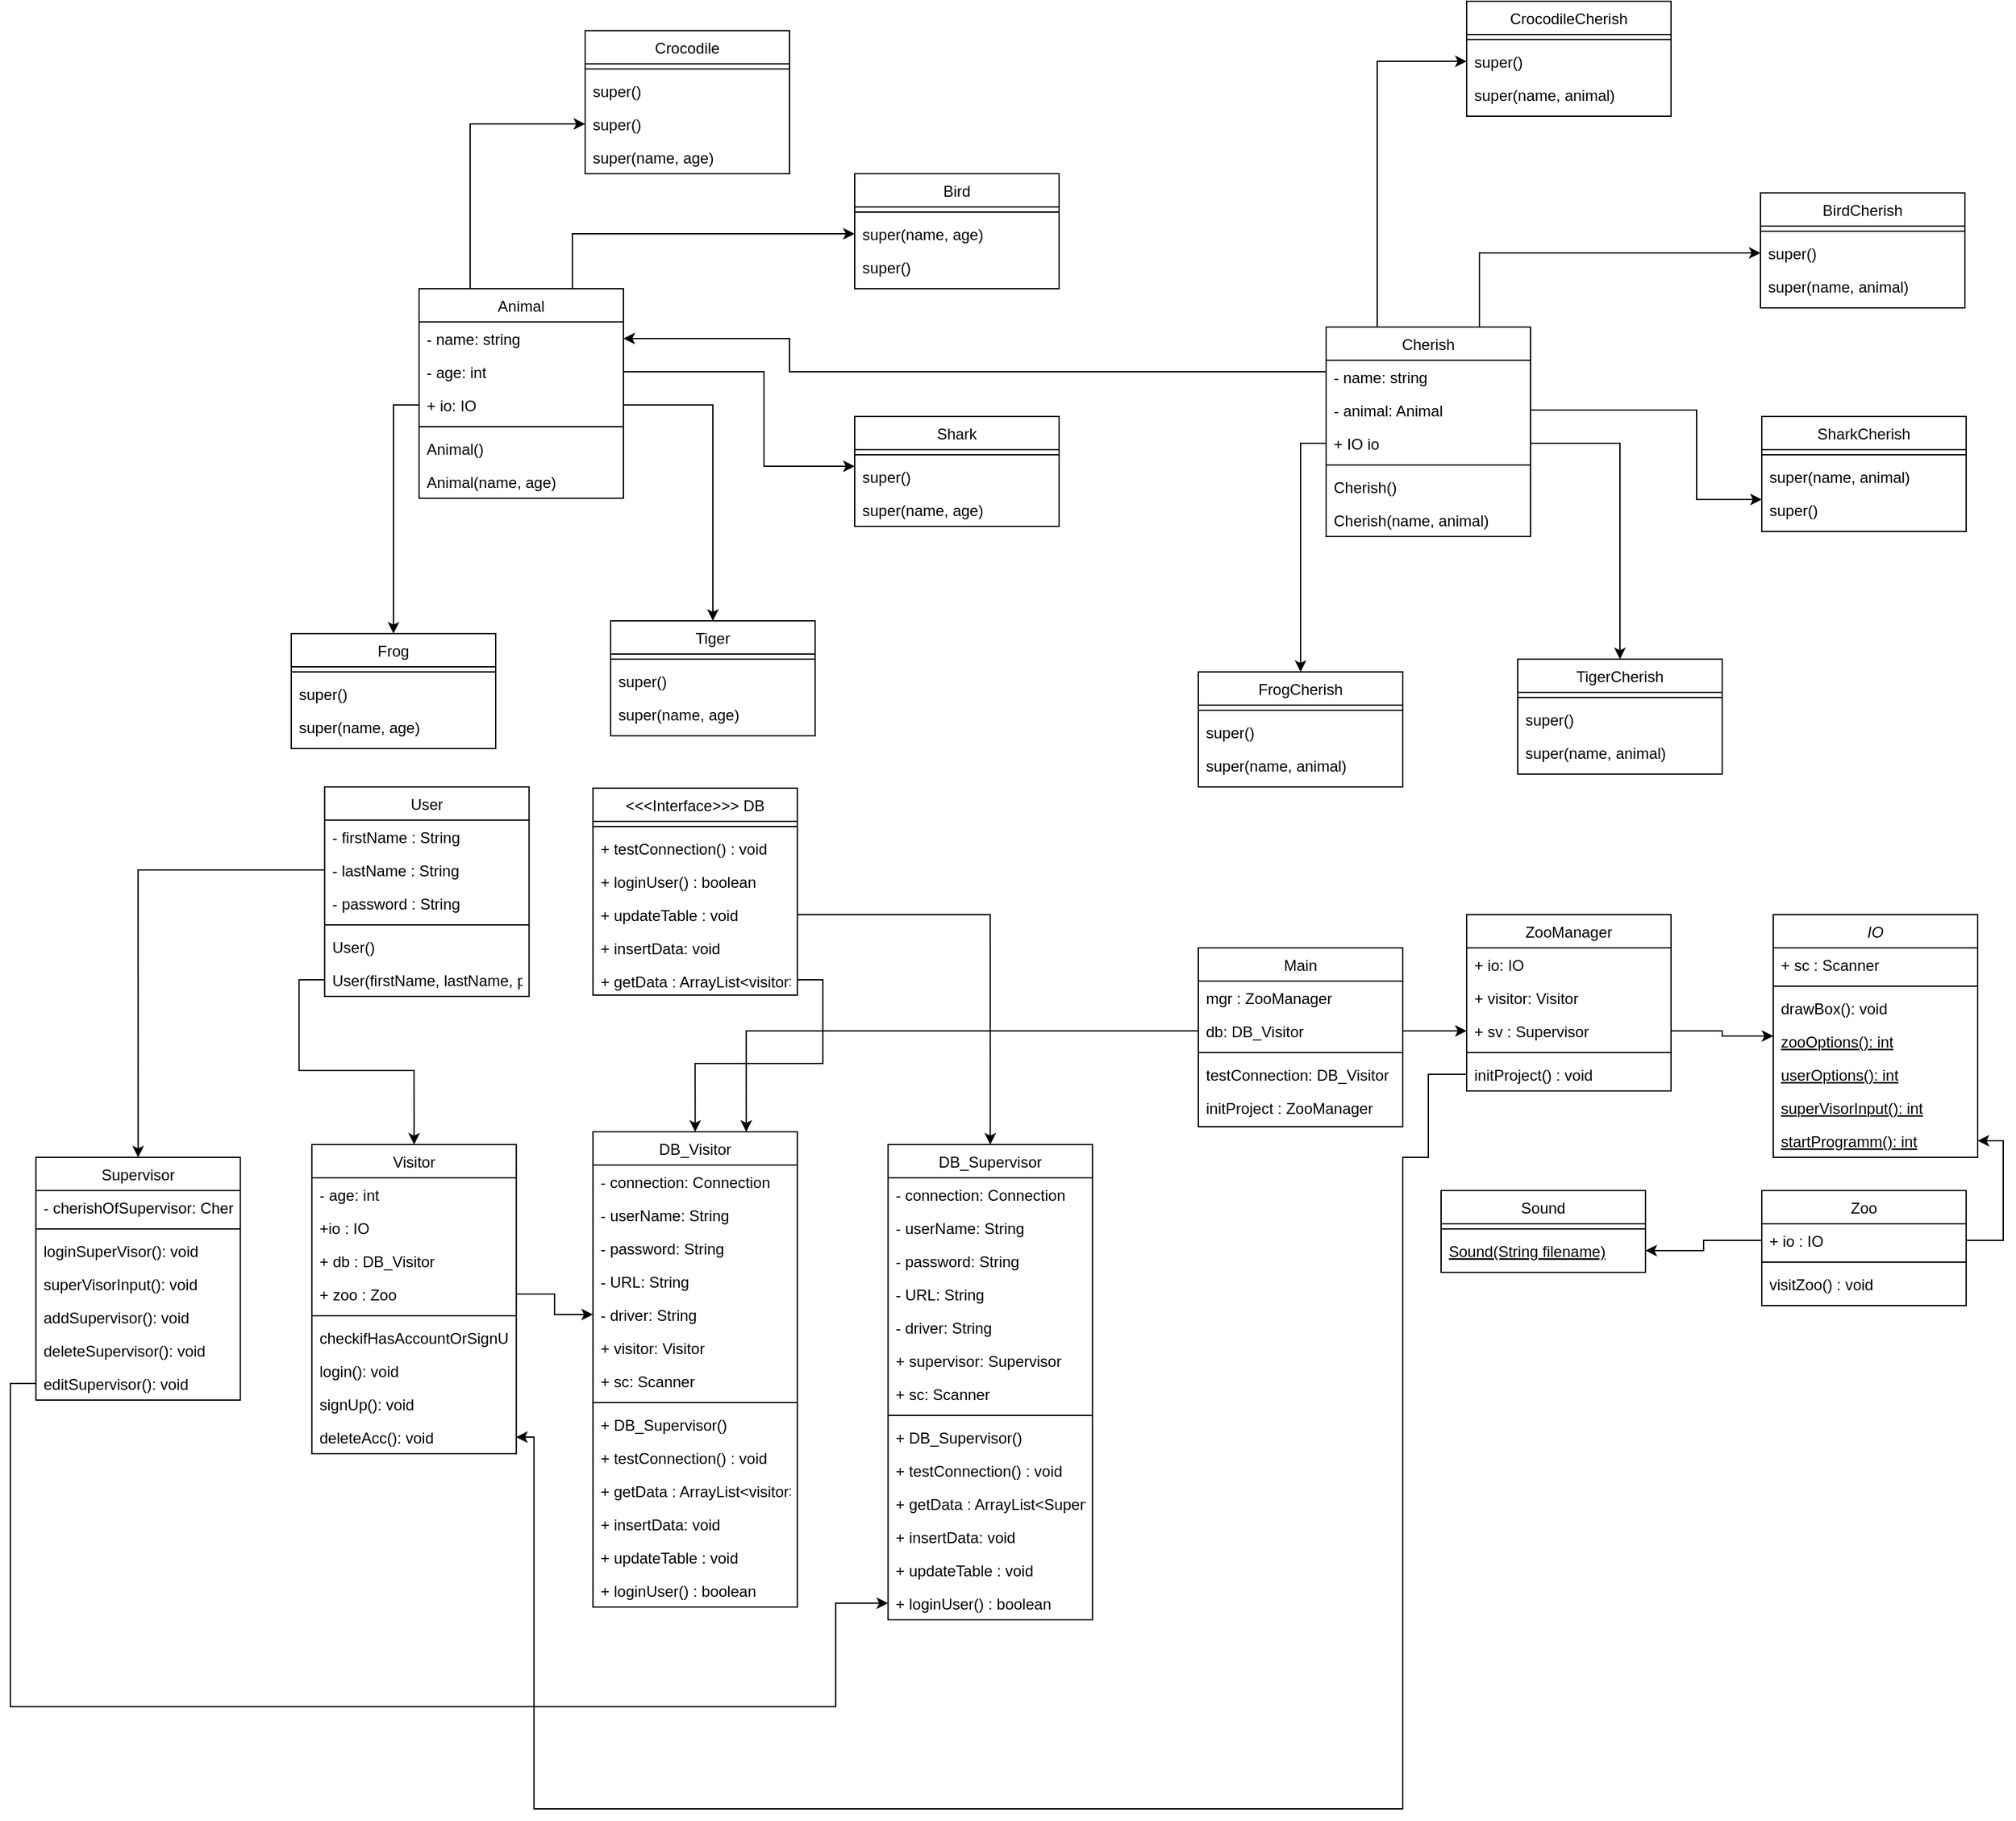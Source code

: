 <mxfile version="15.4.0" type="device"><diagram id="C5RBs43oDa-KdzZeNtuy" name="Page-1"><mxGraphModel dx="1673" dy="967" grid="1" gridSize="10" guides="1" tooltips="1" connect="1" arrows="1" fold="1" page="1" pageScale="1" pageWidth="827" pageHeight="1169" math="0" shadow="0"><root><mxCell id="WIyWlLk6GJQsqaUBKTNV-0"/><mxCell id="WIyWlLk6GJQsqaUBKTNV-1" parent="WIyWlLk6GJQsqaUBKTNV-0"/><mxCell id="zkfFHV4jXpPFQw0GAbJ--0" value="IO" style="swimlane;fontStyle=2;align=center;verticalAlign=top;childLayout=stackLayout;horizontal=1;startSize=26;horizontalStack=0;resizeParent=1;resizeLast=0;collapsible=1;marginBottom=0;rounded=0;shadow=0;strokeWidth=1;" parent="WIyWlLk6GJQsqaUBKTNV-1" vertex="1"><mxGeometry x="1800" y="930" width="160" height="190" as="geometry"><mxRectangle x="230" y="140" width="160" height="26" as="alternateBounds"/></mxGeometry></mxCell><mxCell id="zkfFHV4jXpPFQw0GAbJ--1" value="+ sc : Scanner" style="text;align=left;verticalAlign=top;spacingLeft=4;spacingRight=4;overflow=hidden;rotatable=0;points=[[0,0.5],[1,0.5]];portConstraint=eastwest;" parent="zkfFHV4jXpPFQw0GAbJ--0" vertex="1"><mxGeometry y="26" width="160" height="26" as="geometry"/></mxCell><mxCell id="zkfFHV4jXpPFQw0GAbJ--4" value="" style="line;html=1;strokeWidth=1;align=left;verticalAlign=middle;spacingTop=-1;spacingLeft=3;spacingRight=3;rotatable=0;labelPosition=right;points=[];portConstraint=eastwest;" parent="zkfFHV4jXpPFQw0GAbJ--0" vertex="1"><mxGeometry y="52" width="160" height="8" as="geometry"/></mxCell><mxCell id="zkfFHV4jXpPFQw0GAbJ--5" value="drawBox(): void" style="text;align=left;verticalAlign=top;spacingLeft=4;spacingRight=4;overflow=hidden;rotatable=0;points=[[0,0.5],[1,0.5]];portConstraint=eastwest;" parent="zkfFHV4jXpPFQw0GAbJ--0" vertex="1"><mxGeometry y="60" width="160" height="26" as="geometry"/></mxCell><mxCell id="YVIL_O3XGEkgWWtT6kgc-219" value="zooOptions(): int" style="text;align=left;verticalAlign=top;spacingLeft=4;spacingRight=4;overflow=hidden;rotatable=0;points=[[0,0.5],[1,0.5]];portConstraint=eastwest;fontStyle=4" vertex="1" parent="zkfFHV4jXpPFQw0GAbJ--0"><mxGeometry y="86" width="160" height="26" as="geometry"/></mxCell><mxCell id="YVIL_O3XGEkgWWtT6kgc-220" value="userOptions(): int" style="text;align=left;verticalAlign=top;spacingLeft=4;spacingRight=4;overflow=hidden;rotatable=0;points=[[0,0.5],[1,0.5]];portConstraint=eastwest;fontStyle=4" vertex="1" parent="zkfFHV4jXpPFQw0GAbJ--0"><mxGeometry y="112" width="160" height="26" as="geometry"/></mxCell><mxCell id="YVIL_O3XGEkgWWtT6kgc-221" value="superVisorInput(): int" style="text;align=left;verticalAlign=top;spacingLeft=4;spacingRight=4;overflow=hidden;rotatable=0;points=[[0,0.5],[1,0.5]];portConstraint=eastwest;fontStyle=4" vertex="1" parent="zkfFHV4jXpPFQw0GAbJ--0"><mxGeometry y="138" width="160" height="26" as="geometry"/></mxCell><mxCell id="YVIL_O3XGEkgWWtT6kgc-218" value="startProgramm(): int" style="text;align=left;verticalAlign=top;spacingLeft=4;spacingRight=4;overflow=hidden;rotatable=0;points=[[0,0.5],[1,0.5]];portConstraint=eastwest;fontStyle=4" vertex="1" parent="zkfFHV4jXpPFQw0GAbJ--0"><mxGeometry y="164" width="160" height="26" as="geometry"/></mxCell><mxCell id="zkfFHV4jXpPFQw0GAbJ--6" value="Sound" style="swimlane;fontStyle=0;align=center;verticalAlign=top;childLayout=stackLayout;horizontal=1;startSize=26;horizontalStack=0;resizeParent=1;resizeLast=0;collapsible=1;marginBottom=0;rounded=0;shadow=0;strokeWidth=1;" parent="WIyWlLk6GJQsqaUBKTNV-1" vertex="1"><mxGeometry x="1540" y="1146" width="160" height="64" as="geometry"><mxRectangle x="130" y="380" width="160" height="26" as="alternateBounds"/></mxGeometry></mxCell><mxCell id="zkfFHV4jXpPFQw0GAbJ--9" value="" style="line;html=1;strokeWidth=1;align=left;verticalAlign=middle;spacingTop=-1;spacingLeft=3;spacingRight=3;rotatable=0;labelPosition=right;points=[];portConstraint=eastwest;" parent="zkfFHV4jXpPFQw0GAbJ--6" vertex="1"><mxGeometry y="26" width="160" height="8" as="geometry"/></mxCell><mxCell id="zkfFHV4jXpPFQw0GAbJ--10" value="Sound(String filename)" style="text;align=left;verticalAlign=top;spacingLeft=4;spacingRight=4;overflow=hidden;rotatable=0;points=[[0,0.5],[1,0.5]];portConstraint=eastwest;fontStyle=4" parent="zkfFHV4jXpPFQw0GAbJ--6" vertex="1"><mxGeometry y="34" width="160" height="26" as="geometry"/></mxCell><mxCell id="zkfFHV4jXpPFQw0GAbJ--17" value="Zoo" style="swimlane;fontStyle=0;align=center;verticalAlign=top;childLayout=stackLayout;horizontal=1;startSize=26;horizontalStack=0;resizeParent=1;resizeLast=0;collapsible=1;marginBottom=0;rounded=0;shadow=0;strokeWidth=1;" parent="WIyWlLk6GJQsqaUBKTNV-1" vertex="1"><mxGeometry x="1791" y="1146" width="160" height="90" as="geometry"><mxRectangle x="550" y="140" width="160" height="26" as="alternateBounds"/></mxGeometry></mxCell><mxCell id="zkfFHV4jXpPFQw0GAbJ--18" value="+ io : IO" style="text;align=left;verticalAlign=top;spacingLeft=4;spacingRight=4;overflow=hidden;rotatable=0;points=[[0,0.5],[1,0.5]];portConstraint=eastwest;" parent="zkfFHV4jXpPFQw0GAbJ--17" vertex="1"><mxGeometry y="26" width="160" height="26" as="geometry"/></mxCell><mxCell id="zkfFHV4jXpPFQw0GAbJ--23" value="" style="line;html=1;strokeWidth=1;align=left;verticalAlign=middle;spacingTop=-1;spacingLeft=3;spacingRight=3;rotatable=0;labelPosition=right;points=[];portConstraint=eastwest;" parent="zkfFHV4jXpPFQw0GAbJ--17" vertex="1"><mxGeometry y="52" width="160" height="8" as="geometry"/></mxCell><mxCell id="zkfFHV4jXpPFQw0GAbJ--24" value="visitZoo() : void" style="text;align=left;verticalAlign=top;spacingLeft=4;spacingRight=4;overflow=hidden;rotatable=0;points=[[0,0.5],[1,0.5]];portConstraint=eastwest;" parent="zkfFHV4jXpPFQw0GAbJ--17" vertex="1"><mxGeometry y="60" width="160" height="26" as="geometry"/></mxCell><mxCell id="YVIL_O3XGEkgWWtT6kgc-57" style="edgeStyle=orthogonalEdgeStyle;rounded=0;orthogonalLoop=1;jettySize=auto;html=1;exitX=0.75;exitY=0;exitDx=0;exitDy=0;entryX=0;entryY=0.5;entryDx=0;entryDy=0;" edge="1" parent="WIyWlLk6GJQsqaUBKTNV-1" source="YVIL_O3XGEkgWWtT6kgc-0" target="YVIL_O3XGEkgWWtT6kgc-132"><mxGeometry relative="1" as="geometry"><mxPoint x="1060.0" y="397.0" as="targetPoint"/><Array as="points"><mxPoint x="860" y="397"/></Array></mxGeometry></mxCell><mxCell id="YVIL_O3XGEkgWWtT6kgc-58" style="edgeStyle=orthogonalEdgeStyle;rounded=0;orthogonalLoop=1;jettySize=auto;html=1;exitX=0.25;exitY=0;exitDx=0;exitDy=0;entryX=0;entryY=0.5;entryDx=0;entryDy=0;" edge="1" parent="WIyWlLk6GJQsqaUBKTNV-1" source="YVIL_O3XGEkgWWtT6kgc-0" target="YVIL_O3XGEkgWWtT6kgc-133"><mxGeometry relative="1" as="geometry"><mxPoint x="830.0" y="221" as="targetPoint"/><Array as="points"><mxPoint x="780" y="311"/></Array></mxGeometry></mxCell><mxCell id="YVIL_O3XGEkgWWtT6kgc-0" value="Animal" style="swimlane;fontStyle=0;align=center;verticalAlign=top;childLayout=stackLayout;horizontal=1;startSize=26;horizontalStack=0;resizeParent=1;resizeLast=0;collapsible=1;marginBottom=0;rounded=0;shadow=0;strokeWidth=1;" vertex="1" parent="WIyWlLk6GJQsqaUBKTNV-1"><mxGeometry x="740" y="440" width="160" height="164" as="geometry"><mxRectangle x="550" y="140" width="160" height="26" as="alternateBounds"/></mxGeometry></mxCell><mxCell id="YVIL_O3XGEkgWWtT6kgc-1" value="- name: string" style="text;align=left;verticalAlign=top;spacingLeft=4;spacingRight=4;overflow=hidden;rotatable=0;points=[[0,0.5],[1,0.5]];portConstraint=eastwest;" vertex="1" parent="YVIL_O3XGEkgWWtT6kgc-0"><mxGeometry y="26" width="160" height="26" as="geometry"/></mxCell><mxCell id="YVIL_O3XGEkgWWtT6kgc-2" value="- age: int" style="text;align=left;verticalAlign=top;spacingLeft=4;spacingRight=4;overflow=hidden;rotatable=0;points=[[0,0.5],[1,0.5]];portConstraint=eastwest;rounded=0;shadow=0;html=0;" vertex="1" parent="YVIL_O3XGEkgWWtT6kgc-0"><mxGeometry y="52" width="160" height="26" as="geometry"/></mxCell><mxCell id="YVIL_O3XGEkgWWtT6kgc-68" value="+ io: IO" style="text;align=left;verticalAlign=top;spacingLeft=4;spacingRight=4;overflow=hidden;rotatable=0;points=[[0,0.5],[1,0.5]];portConstraint=eastwest;rounded=0;shadow=0;html=0;" vertex="1" parent="YVIL_O3XGEkgWWtT6kgc-0"><mxGeometry y="78" width="160" height="26" as="geometry"/></mxCell><mxCell id="YVIL_O3XGEkgWWtT6kgc-6" value="" style="line;html=1;strokeWidth=1;align=left;verticalAlign=middle;spacingTop=-1;spacingLeft=3;spacingRight=3;rotatable=0;labelPosition=right;points=[];portConstraint=eastwest;" vertex="1" parent="YVIL_O3XGEkgWWtT6kgc-0"><mxGeometry y="104" width="160" height="8" as="geometry"/></mxCell><mxCell id="YVIL_O3XGEkgWWtT6kgc-7" value="Animal()" style="text;align=left;verticalAlign=top;spacingLeft=4;spacingRight=4;overflow=hidden;rotatable=0;points=[[0,0.5],[1,0.5]];portConstraint=eastwest;" vertex="1" parent="YVIL_O3XGEkgWWtT6kgc-0"><mxGeometry y="112" width="160" height="26" as="geometry"/></mxCell><mxCell id="YVIL_O3XGEkgWWtT6kgc-8" value="Animal(name, age)" style="text;align=left;verticalAlign=top;spacingLeft=4;spacingRight=4;overflow=hidden;rotatable=0;points=[[0,0.5],[1,0.5]];portConstraint=eastwest;" vertex="1" parent="YVIL_O3XGEkgWWtT6kgc-0"><mxGeometry y="138" width="160" height="26" as="geometry"/></mxCell><mxCell id="YVIL_O3XGEkgWWtT6kgc-9" value="Bird" style="swimlane;fontStyle=0;align=center;verticalAlign=top;childLayout=stackLayout;horizontal=1;startSize=26;horizontalStack=0;resizeParent=1;resizeLast=0;collapsible=1;marginBottom=0;rounded=0;shadow=0;strokeWidth=1;" vertex="1" parent="WIyWlLk6GJQsqaUBKTNV-1"><mxGeometry x="1081" y="350" width="160" height="90" as="geometry"><mxRectangle x="550" y="140" width="160" height="26" as="alternateBounds"/></mxGeometry></mxCell><mxCell id="YVIL_O3XGEkgWWtT6kgc-15" value="" style="line;html=1;strokeWidth=1;align=left;verticalAlign=middle;spacingTop=-1;spacingLeft=3;spacingRight=3;rotatable=0;labelPosition=right;points=[];portConstraint=eastwest;" vertex="1" parent="YVIL_O3XGEkgWWtT6kgc-9"><mxGeometry y="26" width="160" height="8" as="geometry"/></mxCell><mxCell id="YVIL_O3XGEkgWWtT6kgc-132" value="super(name, age)" style="text;align=left;verticalAlign=top;spacingLeft=4;spacingRight=4;overflow=hidden;rotatable=0;points=[[0,0.5],[1,0.5]];portConstraint=eastwest;" vertex="1" parent="YVIL_O3XGEkgWWtT6kgc-9"><mxGeometry y="34" width="160" height="26" as="geometry"/></mxCell><mxCell id="YVIL_O3XGEkgWWtT6kgc-131" value="super()" style="text;align=left;verticalAlign=top;spacingLeft=4;spacingRight=4;overflow=hidden;rotatable=0;points=[[0,0.5],[1,0.5]];portConstraint=eastwest;" vertex="1" parent="YVIL_O3XGEkgWWtT6kgc-9"><mxGeometry y="60" width="160" height="26" as="geometry"/></mxCell><mxCell id="YVIL_O3XGEkgWWtT6kgc-18" value="Shark" style="swimlane;fontStyle=0;align=center;verticalAlign=top;childLayout=stackLayout;horizontal=1;startSize=26;horizontalStack=0;resizeParent=1;resizeLast=0;collapsible=1;marginBottom=0;rounded=0;shadow=0;strokeWidth=1;" vertex="1" parent="WIyWlLk6GJQsqaUBKTNV-1"><mxGeometry x="1081" y="540" width="160" height="86" as="geometry"><mxRectangle x="550" y="140" width="160" height="26" as="alternateBounds"/></mxGeometry></mxCell><mxCell id="YVIL_O3XGEkgWWtT6kgc-24" value="" style="line;html=1;strokeWidth=1;align=left;verticalAlign=middle;spacingTop=-1;spacingLeft=3;spacingRight=3;rotatable=0;labelPosition=right;points=[];portConstraint=eastwest;" vertex="1" parent="YVIL_O3XGEkgWWtT6kgc-18"><mxGeometry y="26" width="160" height="8" as="geometry"/></mxCell><mxCell id="YVIL_O3XGEkgWWtT6kgc-129" value="super()" style="text;align=left;verticalAlign=top;spacingLeft=4;spacingRight=4;overflow=hidden;rotatable=0;points=[[0,0.5],[1,0.5]];portConstraint=eastwest;" vertex="1" parent="YVIL_O3XGEkgWWtT6kgc-18"><mxGeometry y="34" width="160" height="26" as="geometry"/></mxCell><mxCell id="YVIL_O3XGEkgWWtT6kgc-130" value="super(name, age)" style="text;align=left;verticalAlign=top;spacingLeft=4;spacingRight=4;overflow=hidden;rotatable=0;points=[[0,0.5],[1,0.5]];portConstraint=eastwest;" vertex="1" parent="YVIL_O3XGEkgWWtT6kgc-18"><mxGeometry y="60" width="160" height="26" as="geometry"/></mxCell><mxCell id="YVIL_O3XGEkgWWtT6kgc-27" value="Frog" style="swimlane;fontStyle=0;align=center;verticalAlign=top;childLayout=stackLayout;horizontal=1;startSize=26;horizontalStack=0;resizeParent=1;resizeLast=0;collapsible=1;marginBottom=0;rounded=0;shadow=0;strokeWidth=1;" vertex="1" parent="WIyWlLk6GJQsqaUBKTNV-1"><mxGeometry x="640" y="710" width="160" height="90" as="geometry"><mxRectangle x="550" y="140" width="160" height="26" as="alternateBounds"/></mxGeometry></mxCell><mxCell id="YVIL_O3XGEkgWWtT6kgc-33" value="" style="line;html=1;strokeWidth=1;align=left;verticalAlign=middle;spacingTop=-1;spacingLeft=3;spacingRight=3;rotatable=0;labelPosition=right;points=[];portConstraint=eastwest;" vertex="1" parent="YVIL_O3XGEkgWWtT6kgc-27"><mxGeometry y="26" width="160" height="8" as="geometry"/></mxCell><mxCell id="YVIL_O3XGEkgWWtT6kgc-34" value="super()" style="text;align=left;verticalAlign=top;spacingLeft=4;spacingRight=4;overflow=hidden;rotatable=0;points=[[0,0.5],[1,0.5]];portConstraint=eastwest;" vertex="1" parent="YVIL_O3XGEkgWWtT6kgc-27"><mxGeometry y="34" width="160" height="26" as="geometry"/></mxCell><mxCell id="YVIL_O3XGEkgWWtT6kgc-35" value="super(name, age)" style="text;align=left;verticalAlign=top;spacingLeft=4;spacingRight=4;overflow=hidden;rotatable=0;points=[[0,0.5],[1,0.5]];portConstraint=eastwest;" vertex="1" parent="YVIL_O3XGEkgWWtT6kgc-27"><mxGeometry y="60" width="160" height="26" as="geometry"/></mxCell><mxCell id="YVIL_O3XGEkgWWtT6kgc-36" value="Tiger" style="swimlane;fontStyle=0;align=center;verticalAlign=top;childLayout=stackLayout;horizontal=1;startSize=26;horizontalStack=0;resizeParent=1;resizeLast=0;collapsible=1;marginBottom=0;rounded=0;shadow=0;strokeWidth=1;" vertex="1" parent="WIyWlLk6GJQsqaUBKTNV-1"><mxGeometry x="890" y="700" width="160" height="90" as="geometry"><mxRectangle x="550" y="140" width="160" height="26" as="alternateBounds"/></mxGeometry></mxCell><mxCell id="YVIL_O3XGEkgWWtT6kgc-42" value="" style="line;html=1;strokeWidth=1;align=left;verticalAlign=middle;spacingTop=-1;spacingLeft=3;spacingRight=3;rotatable=0;labelPosition=right;points=[];portConstraint=eastwest;" vertex="1" parent="YVIL_O3XGEkgWWtT6kgc-36"><mxGeometry y="26" width="160" height="8" as="geometry"/></mxCell><mxCell id="YVIL_O3XGEkgWWtT6kgc-127" value="super()" style="text;align=left;verticalAlign=top;spacingLeft=4;spacingRight=4;overflow=hidden;rotatable=0;points=[[0,0.5],[1,0.5]];portConstraint=eastwest;" vertex="1" parent="YVIL_O3XGEkgWWtT6kgc-36"><mxGeometry y="34" width="160" height="26" as="geometry"/></mxCell><mxCell id="YVIL_O3XGEkgWWtT6kgc-128" value="super(name, age)" style="text;align=left;verticalAlign=top;spacingLeft=4;spacingRight=4;overflow=hidden;rotatable=0;points=[[0,0.5],[1,0.5]];portConstraint=eastwest;" vertex="1" parent="YVIL_O3XGEkgWWtT6kgc-36"><mxGeometry y="60" width="160" height="26" as="geometry"/></mxCell><mxCell id="YVIL_O3XGEkgWWtT6kgc-45" value="Crocodile" style="swimlane;fontStyle=0;align=center;verticalAlign=top;childLayout=stackLayout;horizontal=1;startSize=26;horizontalStack=0;resizeParent=1;resizeLast=0;collapsible=1;marginBottom=0;rounded=0;shadow=0;strokeWidth=1;" vertex="1" parent="WIyWlLk6GJQsqaUBKTNV-1"><mxGeometry x="870" y="238" width="160" height="112" as="geometry"><mxRectangle x="550" y="140" width="160" height="26" as="alternateBounds"/></mxGeometry></mxCell><mxCell id="YVIL_O3XGEkgWWtT6kgc-51" value="" style="line;html=1;strokeWidth=1;align=left;verticalAlign=middle;spacingTop=-1;spacingLeft=3;spacingRight=3;rotatable=0;labelPosition=right;points=[];portConstraint=eastwest;" vertex="1" parent="YVIL_O3XGEkgWWtT6kgc-45"><mxGeometry y="26" width="160" height="8" as="geometry"/></mxCell><mxCell id="YVIL_O3XGEkgWWtT6kgc-135" value="super()" style="text;align=left;verticalAlign=top;spacingLeft=4;spacingRight=4;overflow=hidden;rotatable=0;points=[[0,0.5],[1,0.5]];portConstraint=eastwest;" vertex="1" parent="YVIL_O3XGEkgWWtT6kgc-45"><mxGeometry y="34" width="160" height="26" as="geometry"/></mxCell><mxCell id="YVIL_O3XGEkgWWtT6kgc-133" value="super()" style="text;align=left;verticalAlign=top;spacingLeft=4;spacingRight=4;overflow=hidden;rotatable=0;points=[[0,0.5],[1,0.5]];portConstraint=eastwest;" vertex="1" parent="YVIL_O3XGEkgWWtT6kgc-45"><mxGeometry y="60" width="160" height="26" as="geometry"/></mxCell><mxCell id="YVIL_O3XGEkgWWtT6kgc-134" value="super(name, age)" style="text;align=left;verticalAlign=top;spacingLeft=4;spacingRight=4;overflow=hidden;rotatable=0;points=[[0,0.5],[1,0.5]];portConstraint=eastwest;" vertex="1" parent="YVIL_O3XGEkgWWtT6kgc-45"><mxGeometry y="86" width="160" height="26" as="geometry"/></mxCell><mxCell id="YVIL_O3XGEkgWWtT6kgc-54" style="edgeStyle=orthogonalEdgeStyle;rounded=0;orthogonalLoop=1;jettySize=auto;html=1;exitX=0;exitY=0.5;exitDx=0;exitDy=0;entryX=0.5;entryY=0;entryDx=0;entryDy=0;" edge="1" parent="WIyWlLk6GJQsqaUBKTNV-1" target="YVIL_O3XGEkgWWtT6kgc-27"><mxGeometry relative="1" as="geometry"><mxPoint x="740" y="531" as="sourcePoint"/><Array as="points"><mxPoint x="720" y="531"/></Array></mxGeometry></mxCell><mxCell id="YVIL_O3XGEkgWWtT6kgc-55" style="edgeStyle=orthogonalEdgeStyle;rounded=0;orthogonalLoop=1;jettySize=auto;html=1;exitX=1;exitY=0.5;exitDx=0;exitDy=0;entryX=0.5;entryY=0;entryDx=0;entryDy=0;" edge="1" parent="WIyWlLk6GJQsqaUBKTNV-1" target="YVIL_O3XGEkgWWtT6kgc-36"><mxGeometry relative="1" as="geometry"><mxPoint x="900" y="531" as="sourcePoint"/><Array as="points"><mxPoint x="970" y="531"/></Array></mxGeometry></mxCell><mxCell id="YVIL_O3XGEkgWWtT6kgc-56" style="edgeStyle=orthogonalEdgeStyle;rounded=0;orthogonalLoop=1;jettySize=auto;html=1;exitX=1;exitY=0.5;exitDx=0;exitDy=0;entryX=0;entryY=0.5;entryDx=0;entryDy=0;" edge="1" parent="WIyWlLk6GJQsqaUBKTNV-1" source="YVIL_O3XGEkgWWtT6kgc-2"><mxGeometry relative="1" as="geometry"><mxPoint x="1081" y="579" as="targetPoint"/><Array as="points"><mxPoint x="1010" y="505"/><mxPoint x="1010" y="579"/></Array></mxGeometry></mxCell><mxCell id="YVIL_O3XGEkgWWtT6kgc-69" style="edgeStyle=orthogonalEdgeStyle;rounded=0;orthogonalLoop=1;jettySize=auto;html=1;exitX=0.75;exitY=0;exitDx=0;exitDy=0;entryX=0;entryY=0.5;entryDx=0;entryDy=0;" edge="1" parent="WIyWlLk6GJQsqaUBKTNV-1" source="YVIL_O3XGEkgWWtT6kgc-71" target="YVIL_O3XGEkgWWtT6kgc-142"><mxGeometry relative="1" as="geometry"><mxPoint x="1770.0" y="427.0" as="targetPoint"/><Array as="points"><mxPoint x="1570" y="412"/></Array></mxGeometry></mxCell><mxCell id="YVIL_O3XGEkgWWtT6kgc-70" style="edgeStyle=orthogonalEdgeStyle;rounded=0;orthogonalLoop=1;jettySize=auto;html=1;exitX=0.25;exitY=0;exitDx=0;exitDy=0;entryX=0;entryY=0.5;entryDx=0;entryDy=0;" edge="1" parent="WIyWlLk6GJQsqaUBKTNV-1" source="YVIL_O3XGEkgWWtT6kgc-71" target="YVIL_O3XGEkgWWtT6kgc-144"><mxGeometry relative="1" as="geometry"><mxPoint x="1540.0" y="225" as="targetPoint"/><Array as="points"><mxPoint x="1490" y="262"/></Array></mxGeometry></mxCell><mxCell id="YVIL_O3XGEkgWWtT6kgc-71" value="Cherish" style="swimlane;fontStyle=0;align=center;verticalAlign=top;childLayout=stackLayout;horizontal=1;startSize=26;horizontalStack=0;resizeParent=1;resizeLast=0;collapsible=1;marginBottom=0;rounded=0;shadow=0;strokeWidth=1;" vertex="1" parent="WIyWlLk6GJQsqaUBKTNV-1"><mxGeometry x="1450" y="470" width="160" height="164" as="geometry"><mxRectangle x="550" y="140" width="160" height="26" as="alternateBounds"/></mxGeometry></mxCell><mxCell id="YVIL_O3XGEkgWWtT6kgc-72" value="- name: string" style="text;align=left;verticalAlign=top;spacingLeft=4;spacingRight=4;overflow=hidden;rotatable=0;points=[[0,0.5],[1,0.5]];portConstraint=eastwest;" vertex="1" parent="YVIL_O3XGEkgWWtT6kgc-71"><mxGeometry y="26" width="160" height="26" as="geometry"/></mxCell><mxCell id="YVIL_O3XGEkgWWtT6kgc-73" value="- animal: Animal" style="text;align=left;verticalAlign=top;spacingLeft=4;spacingRight=4;overflow=hidden;rotatable=0;points=[[0,0.5],[1,0.5]];portConstraint=eastwest;rounded=0;shadow=0;html=0;" vertex="1" parent="YVIL_O3XGEkgWWtT6kgc-71"><mxGeometry y="52" width="160" height="26" as="geometry"/></mxCell><mxCell id="YVIL_O3XGEkgWWtT6kgc-74" value="+ IO io" style="text;align=left;verticalAlign=top;spacingLeft=4;spacingRight=4;overflow=hidden;rotatable=0;points=[[0,0.5],[1,0.5]];portConstraint=eastwest;rounded=0;shadow=0;html=0;" vertex="1" parent="YVIL_O3XGEkgWWtT6kgc-71"><mxGeometry y="78" width="160" height="26" as="geometry"/></mxCell><mxCell id="YVIL_O3XGEkgWWtT6kgc-75" value="" style="line;html=1;strokeWidth=1;align=left;verticalAlign=middle;spacingTop=-1;spacingLeft=3;spacingRight=3;rotatable=0;labelPosition=right;points=[];portConstraint=eastwest;" vertex="1" parent="YVIL_O3XGEkgWWtT6kgc-71"><mxGeometry y="104" width="160" height="8" as="geometry"/></mxCell><mxCell id="YVIL_O3XGEkgWWtT6kgc-76" value="Cherish()" style="text;align=left;verticalAlign=top;spacingLeft=4;spacingRight=4;overflow=hidden;rotatable=0;points=[[0,0.5],[1,0.5]];portConstraint=eastwest;" vertex="1" parent="YVIL_O3XGEkgWWtT6kgc-71"><mxGeometry y="112" width="160" height="26" as="geometry"/></mxCell><mxCell id="YVIL_O3XGEkgWWtT6kgc-77" value="Cherish(name, animal)" style="text;align=left;verticalAlign=top;spacingLeft=4;spacingRight=4;overflow=hidden;rotatable=0;points=[[0,0.5],[1,0.5]];portConstraint=eastwest;" vertex="1" parent="YVIL_O3XGEkgWWtT6kgc-71"><mxGeometry y="138" width="160" height="26" as="geometry"/></mxCell><mxCell id="YVIL_O3XGEkgWWtT6kgc-78" value="BirdCherish" style="swimlane;fontStyle=0;align=center;verticalAlign=top;childLayout=stackLayout;horizontal=1;startSize=26;horizontalStack=0;resizeParent=1;resizeLast=0;collapsible=1;marginBottom=0;rounded=0;shadow=0;strokeWidth=1;" vertex="1" parent="WIyWlLk6GJQsqaUBKTNV-1"><mxGeometry x="1790" y="365" width="160" height="90" as="geometry"><mxRectangle x="550" y="140" width="160" height="26" as="alternateBounds"/></mxGeometry></mxCell><mxCell id="YVIL_O3XGEkgWWtT6kgc-84" value="" style="line;html=1;strokeWidth=1;align=left;verticalAlign=middle;spacingTop=-1;spacingLeft=3;spacingRight=3;rotatable=0;labelPosition=right;points=[];portConstraint=eastwest;" vertex="1" parent="YVIL_O3XGEkgWWtT6kgc-78"><mxGeometry y="26" width="160" height="8" as="geometry"/></mxCell><mxCell id="YVIL_O3XGEkgWWtT6kgc-142" value="super()" style="text;align=left;verticalAlign=top;spacingLeft=4;spacingRight=4;overflow=hidden;rotatable=0;points=[[0,0.5],[1,0.5]];portConstraint=eastwest;" vertex="1" parent="YVIL_O3XGEkgWWtT6kgc-78"><mxGeometry y="34" width="160" height="26" as="geometry"/></mxCell><mxCell id="YVIL_O3XGEkgWWtT6kgc-143" value="super(name, animal)" style="text;align=left;verticalAlign=top;spacingLeft=4;spacingRight=4;overflow=hidden;rotatable=0;points=[[0,0.5],[1,0.5]];portConstraint=eastwest;" vertex="1" parent="YVIL_O3XGEkgWWtT6kgc-78"><mxGeometry y="60" width="160" height="26" as="geometry"/></mxCell><mxCell id="YVIL_O3XGEkgWWtT6kgc-87" value="SharkCherish" style="swimlane;fontStyle=0;align=center;verticalAlign=top;childLayout=stackLayout;horizontal=1;startSize=26;horizontalStack=0;resizeParent=1;resizeLast=0;collapsible=1;marginBottom=0;rounded=0;shadow=0;strokeWidth=1;" vertex="1" parent="WIyWlLk6GJQsqaUBKTNV-1"><mxGeometry x="1791" y="540" width="160" height="90" as="geometry"><mxRectangle x="550" y="140" width="160" height="26" as="alternateBounds"/></mxGeometry></mxCell><mxCell id="YVIL_O3XGEkgWWtT6kgc-93" value="" style="line;html=1;strokeWidth=1;align=left;verticalAlign=middle;spacingTop=-1;spacingLeft=3;spacingRight=3;rotatable=0;labelPosition=right;points=[];portConstraint=eastwest;" vertex="1" parent="YVIL_O3XGEkgWWtT6kgc-87"><mxGeometry y="26" width="160" height="8" as="geometry"/></mxCell><mxCell id="YVIL_O3XGEkgWWtT6kgc-141" value="super(name, animal)" style="text;align=left;verticalAlign=top;spacingLeft=4;spacingRight=4;overflow=hidden;rotatable=0;points=[[0,0.5],[1,0.5]];portConstraint=eastwest;" vertex="1" parent="YVIL_O3XGEkgWWtT6kgc-87"><mxGeometry y="34" width="160" height="26" as="geometry"/></mxCell><mxCell id="YVIL_O3XGEkgWWtT6kgc-140" value="super()" style="text;align=left;verticalAlign=top;spacingLeft=4;spacingRight=4;overflow=hidden;rotatable=0;points=[[0,0.5],[1,0.5]];portConstraint=eastwest;" vertex="1" parent="YVIL_O3XGEkgWWtT6kgc-87"><mxGeometry y="60" width="160" height="26" as="geometry"/></mxCell><mxCell id="YVIL_O3XGEkgWWtT6kgc-96" value="FrogCherish" style="swimlane;fontStyle=0;align=center;verticalAlign=top;childLayout=stackLayout;horizontal=1;startSize=26;horizontalStack=0;resizeParent=1;resizeLast=0;collapsible=1;marginBottom=0;rounded=0;shadow=0;strokeWidth=1;" vertex="1" parent="WIyWlLk6GJQsqaUBKTNV-1"><mxGeometry x="1350" y="740" width="160" height="90" as="geometry"><mxRectangle x="550" y="140" width="160" height="26" as="alternateBounds"/></mxGeometry></mxCell><mxCell id="YVIL_O3XGEkgWWtT6kgc-102" value="" style="line;html=1;strokeWidth=1;align=left;verticalAlign=middle;spacingTop=-1;spacingLeft=3;spacingRight=3;rotatable=0;labelPosition=right;points=[];portConstraint=eastwest;" vertex="1" parent="YVIL_O3XGEkgWWtT6kgc-96"><mxGeometry y="26" width="160" height="8" as="geometry"/></mxCell><mxCell id="YVIL_O3XGEkgWWtT6kgc-103" value="super()" style="text;align=left;verticalAlign=top;spacingLeft=4;spacingRight=4;overflow=hidden;rotatable=0;points=[[0,0.5],[1,0.5]];portConstraint=eastwest;" vertex="1" parent="YVIL_O3XGEkgWWtT6kgc-96"><mxGeometry y="34" width="160" height="26" as="geometry"/></mxCell><mxCell id="YVIL_O3XGEkgWWtT6kgc-104" value="super(name, animal)" style="text;align=left;verticalAlign=top;spacingLeft=4;spacingRight=4;overflow=hidden;rotatable=0;points=[[0,0.5],[1,0.5]];portConstraint=eastwest;" vertex="1" parent="YVIL_O3XGEkgWWtT6kgc-96"><mxGeometry y="60" width="160" height="26" as="geometry"/></mxCell><mxCell id="YVIL_O3XGEkgWWtT6kgc-105" value="TigerCherish" style="swimlane;fontStyle=0;align=center;verticalAlign=top;childLayout=stackLayout;horizontal=1;startSize=26;horizontalStack=0;resizeParent=1;resizeLast=0;collapsible=1;marginBottom=0;rounded=0;shadow=0;strokeWidth=1;" vertex="1" parent="WIyWlLk6GJQsqaUBKTNV-1"><mxGeometry x="1600" y="730" width="160" height="90" as="geometry"><mxRectangle x="550" y="140" width="160" height="26" as="alternateBounds"/></mxGeometry></mxCell><mxCell id="YVIL_O3XGEkgWWtT6kgc-111" value="" style="line;html=1;strokeWidth=1;align=left;verticalAlign=middle;spacingTop=-1;spacingLeft=3;spacingRight=3;rotatable=0;labelPosition=right;points=[];portConstraint=eastwest;" vertex="1" parent="YVIL_O3XGEkgWWtT6kgc-105"><mxGeometry y="26" width="160" height="8" as="geometry"/></mxCell><mxCell id="YVIL_O3XGEkgWWtT6kgc-138" value="super()" style="text;align=left;verticalAlign=top;spacingLeft=4;spacingRight=4;overflow=hidden;rotatable=0;points=[[0,0.5],[1,0.5]];portConstraint=eastwest;" vertex="1" parent="YVIL_O3XGEkgWWtT6kgc-105"><mxGeometry y="34" width="160" height="26" as="geometry"/></mxCell><mxCell id="YVIL_O3XGEkgWWtT6kgc-139" value="super(name, animal)" style="text;align=left;verticalAlign=top;spacingLeft=4;spacingRight=4;overflow=hidden;rotatable=0;points=[[0,0.5],[1,0.5]];portConstraint=eastwest;" vertex="1" parent="YVIL_O3XGEkgWWtT6kgc-105"><mxGeometry y="60" width="160" height="26" as="geometry"/></mxCell><mxCell id="YVIL_O3XGEkgWWtT6kgc-114" value="CrocodileCherish" style="swimlane;fontStyle=0;align=center;verticalAlign=top;childLayout=stackLayout;horizontal=1;startSize=26;horizontalStack=0;resizeParent=1;resizeLast=0;collapsible=1;marginBottom=0;rounded=0;shadow=0;strokeWidth=1;" vertex="1" parent="WIyWlLk6GJQsqaUBKTNV-1"><mxGeometry x="1560" y="215" width="160" height="90" as="geometry"><mxRectangle x="550" y="140" width="160" height="26" as="alternateBounds"/></mxGeometry></mxCell><mxCell id="YVIL_O3XGEkgWWtT6kgc-120" value="" style="line;html=1;strokeWidth=1;align=left;verticalAlign=middle;spacingTop=-1;spacingLeft=3;spacingRight=3;rotatable=0;labelPosition=right;points=[];portConstraint=eastwest;" vertex="1" parent="YVIL_O3XGEkgWWtT6kgc-114"><mxGeometry y="26" width="160" height="8" as="geometry"/></mxCell><mxCell id="YVIL_O3XGEkgWWtT6kgc-144" value="super()" style="text;align=left;verticalAlign=top;spacingLeft=4;spacingRight=4;overflow=hidden;rotatable=0;points=[[0,0.5],[1,0.5]];portConstraint=eastwest;" vertex="1" parent="YVIL_O3XGEkgWWtT6kgc-114"><mxGeometry y="34" width="160" height="26" as="geometry"/></mxCell><mxCell id="YVIL_O3XGEkgWWtT6kgc-145" value="super(name, animal)" style="text;align=left;verticalAlign=top;spacingLeft=4;spacingRight=4;overflow=hidden;rotatable=0;points=[[0,0.5],[1,0.5]];portConstraint=eastwest;" vertex="1" parent="YVIL_O3XGEkgWWtT6kgc-114"><mxGeometry y="60" width="160" height="26" as="geometry"/></mxCell><mxCell id="YVIL_O3XGEkgWWtT6kgc-123" style="edgeStyle=orthogonalEdgeStyle;rounded=0;orthogonalLoop=1;jettySize=auto;html=1;exitX=0;exitY=0.5;exitDx=0;exitDy=0;entryX=0.5;entryY=0;entryDx=0;entryDy=0;" edge="1" parent="WIyWlLk6GJQsqaUBKTNV-1" target="YVIL_O3XGEkgWWtT6kgc-96"><mxGeometry relative="1" as="geometry"><mxPoint x="1450.0" y="561" as="sourcePoint"/><Array as="points"><mxPoint x="1430" y="561"/></Array></mxGeometry></mxCell><mxCell id="YVIL_O3XGEkgWWtT6kgc-124" style="edgeStyle=orthogonalEdgeStyle;rounded=0;orthogonalLoop=1;jettySize=auto;html=1;exitX=1;exitY=0.5;exitDx=0;exitDy=0;entryX=0.5;entryY=0;entryDx=0;entryDy=0;" edge="1" parent="WIyWlLk6GJQsqaUBKTNV-1" target="YVIL_O3XGEkgWWtT6kgc-105"><mxGeometry relative="1" as="geometry"><mxPoint x="1610.0" y="561" as="sourcePoint"/><Array as="points"><mxPoint x="1680" y="561"/></Array></mxGeometry></mxCell><mxCell id="YVIL_O3XGEkgWWtT6kgc-125" style="edgeStyle=orthogonalEdgeStyle;rounded=0;orthogonalLoop=1;jettySize=auto;html=1;exitX=1;exitY=0.5;exitDx=0;exitDy=0;entryX=0;entryY=0.5;entryDx=0;entryDy=0;" edge="1" parent="WIyWlLk6GJQsqaUBKTNV-1" source="YVIL_O3XGEkgWWtT6kgc-73"><mxGeometry relative="1" as="geometry"><mxPoint x="1791" y="605.0" as="targetPoint"/><Array as="points"><mxPoint x="1740" y="535"/><mxPoint x="1740" y="605"/></Array></mxGeometry></mxCell><mxCell id="YVIL_O3XGEkgWWtT6kgc-126" style="edgeStyle=orthogonalEdgeStyle;rounded=0;orthogonalLoop=1;jettySize=auto;html=1;exitX=0;exitY=0.5;exitDx=0;exitDy=0;entryX=1;entryY=0.5;entryDx=0;entryDy=0;" edge="1" parent="WIyWlLk6GJQsqaUBKTNV-1" source="YVIL_O3XGEkgWWtT6kgc-73" target="YVIL_O3XGEkgWWtT6kgc-1"><mxGeometry relative="1" as="geometry"><Array as="points"><mxPoint x="1450" y="505"/><mxPoint x="1030" y="505"/><mxPoint x="1030" y="479"/></Array></mxGeometry></mxCell><mxCell id="YVIL_O3XGEkgWWtT6kgc-146" value="DB_Supervisor" style="swimlane;fontStyle=0;align=center;verticalAlign=top;childLayout=stackLayout;horizontal=1;startSize=26;horizontalStack=0;resizeParent=1;resizeLast=0;collapsible=1;marginBottom=0;rounded=0;shadow=0;strokeWidth=1;" vertex="1" parent="WIyWlLk6GJQsqaUBKTNV-1"><mxGeometry x="1107.14" y="1110" width="160" height="372" as="geometry"><mxRectangle x="550" y="140" width="160" height="26" as="alternateBounds"/></mxGeometry></mxCell><mxCell id="YVIL_O3XGEkgWWtT6kgc-147" value="- connection: Connection" style="text;align=left;verticalAlign=top;spacingLeft=4;spacingRight=4;overflow=hidden;rotatable=0;points=[[0,0.5],[1,0.5]];portConstraint=eastwest;" vertex="1" parent="YVIL_O3XGEkgWWtT6kgc-146"><mxGeometry y="26" width="160" height="26" as="geometry"/></mxCell><mxCell id="YVIL_O3XGEkgWWtT6kgc-148" value="- userName: String" style="text;align=left;verticalAlign=top;spacingLeft=4;spacingRight=4;overflow=hidden;rotatable=0;points=[[0,0.5],[1,0.5]];portConstraint=eastwest;rounded=0;shadow=0;html=0;" vertex="1" parent="YVIL_O3XGEkgWWtT6kgc-146"><mxGeometry y="52" width="160" height="26" as="geometry"/></mxCell><mxCell id="YVIL_O3XGEkgWWtT6kgc-160" value="- password: String" style="text;align=left;verticalAlign=top;spacingLeft=4;spacingRight=4;overflow=hidden;rotatable=0;points=[[0,0.5],[1,0.5]];portConstraint=eastwest;rounded=0;shadow=0;html=0;" vertex="1" parent="YVIL_O3XGEkgWWtT6kgc-146"><mxGeometry y="78" width="160" height="26" as="geometry"/></mxCell><mxCell id="YVIL_O3XGEkgWWtT6kgc-161" value="- URL: String" style="text;align=left;verticalAlign=top;spacingLeft=4;spacingRight=4;overflow=hidden;rotatable=0;points=[[0,0.5],[1,0.5]];portConstraint=eastwest;rounded=0;shadow=0;html=0;" vertex="1" parent="YVIL_O3XGEkgWWtT6kgc-146"><mxGeometry y="104" width="160" height="26" as="geometry"/></mxCell><mxCell id="YVIL_O3XGEkgWWtT6kgc-162" value="- driver: String" style="text;align=left;verticalAlign=top;spacingLeft=4;spacingRight=4;overflow=hidden;rotatable=0;points=[[0,0.5],[1,0.5]];portConstraint=eastwest;rounded=0;shadow=0;html=0;" vertex="1" parent="YVIL_O3XGEkgWWtT6kgc-146"><mxGeometry y="130" width="160" height="26" as="geometry"/></mxCell><mxCell id="YVIL_O3XGEkgWWtT6kgc-149" value="+ supervisor: Supervisor" style="text;align=left;verticalAlign=top;spacingLeft=4;spacingRight=4;overflow=hidden;rotatable=0;points=[[0,0.5],[1,0.5]];portConstraint=eastwest;rounded=0;shadow=0;html=0;" vertex="1" parent="YVIL_O3XGEkgWWtT6kgc-146"><mxGeometry y="156" width="160" height="26" as="geometry"/></mxCell><mxCell id="YVIL_O3XGEkgWWtT6kgc-163" value="+ sc: Scanner" style="text;align=left;verticalAlign=top;spacingLeft=4;spacingRight=4;overflow=hidden;rotatable=0;points=[[0,0.5],[1,0.5]];portConstraint=eastwest;rounded=0;shadow=0;html=0;" vertex="1" parent="YVIL_O3XGEkgWWtT6kgc-146"><mxGeometry y="182" width="160" height="26" as="geometry"/></mxCell><mxCell id="YVIL_O3XGEkgWWtT6kgc-150" value="" style="line;html=1;strokeWidth=1;align=left;verticalAlign=middle;spacingTop=-1;spacingLeft=3;spacingRight=3;rotatable=0;labelPosition=right;points=[];portConstraint=eastwest;" vertex="1" parent="YVIL_O3XGEkgWWtT6kgc-146"><mxGeometry y="208" width="160" height="8" as="geometry"/></mxCell><mxCell id="YVIL_O3XGEkgWWtT6kgc-151" value="+ DB_Supervisor()" style="text;align=left;verticalAlign=top;spacingLeft=4;spacingRight=4;overflow=hidden;rotatable=0;points=[[0,0.5],[1,0.5]];portConstraint=eastwest;" vertex="1" parent="YVIL_O3XGEkgWWtT6kgc-146"><mxGeometry y="216" width="160" height="26" as="geometry"/></mxCell><mxCell id="YVIL_O3XGEkgWWtT6kgc-152" value="+ testConnection() : void" style="text;align=left;verticalAlign=top;spacingLeft=4;spacingRight=4;overflow=hidden;rotatable=0;points=[[0,0.5],[1,0.5]];portConstraint=eastwest;" vertex="1" parent="YVIL_O3XGEkgWWtT6kgc-146"><mxGeometry y="242" width="160" height="26" as="geometry"/></mxCell><mxCell id="YVIL_O3XGEkgWWtT6kgc-165" value="+ getData : ArrayList&lt;Supervisor&gt;" style="text;align=left;verticalAlign=top;spacingLeft=4;spacingRight=4;overflow=hidden;rotatable=0;points=[[0,0.5],[1,0.5]];portConstraint=eastwest;" vertex="1" parent="YVIL_O3XGEkgWWtT6kgc-146"><mxGeometry y="268" width="160" height="26" as="geometry"/></mxCell><mxCell id="YVIL_O3XGEkgWWtT6kgc-164" value="+ insertData: void" style="text;align=left;verticalAlign=top;spacingLeft=4;spacingRight=4;overflow=hidden;rotatable=0;points=[[0,0.5],[1,0.5]];portConstraint=eastwest;" vertex="1" parent="YVIL_O3XGEkgWWtT6kgc-146"><mxGeometry y="294" width="160" height="26" as="geometry"/></mxCell><mxCell id="YVIL_O3XGEkgWWtT6kgc-166" value="+ updateTable : void" style="text;align=left;verticalAlign=top;spacingLeft=4;spacingRight=4;overflow=hidden;rotatable=0;points=[[0,0.5],[1,0.5]];portConstraint=eastwest;" vertex="1" parent="YVIL_O3XGEkgWWtT6kgc-146"><mxGeometry y="320" width="160" height="26" as="geometry"/></mxCell><mxCell id="YVIL_O3XGEkgWWtT6kgc-167" value="+ loginUser() : boolean" style="text;align=left;verticalAlign=top;spacingLeft=4;spacingRight=4;overflow=hidden;rotatable=0;points=[[0,0.5],[1,0.5]];portConstraint=eastwest;" vertex="1" parent="YVIL_O3XGEkgWWtT6kgc-146"><mxGeometry y="346" width="160" height="26" as="geometry"/></mxCell><mxCell id="YVIL_O3XGEkgWWtT6kgc-153" value="Supervisor" style="swimlane;fontStyle=0;align=center;verticalAlign=top;childLayout=stackLayout;horizontal=1;startSize=26;horizontalStack=0;resizeParent=1;resizeLast=0;collapsible=1;marginBottom=0;rounded=0;shadow=0;strokeWidth=1;" vertex="1" parent="WIyWlLk6GJQsqaUBKTNV-1"><mxGeometry x="440.14" y="1120" width="160" height="190" as="geometry"><mxRectangle x="550" y="140" width="160" height="26" as="alternateBounds"/></mxGeometry></mxCell><mxCell id="YVIL_O3XGEkgWWtT6kgc-154" value="- cherishOfSupervisor: Cherish" style="text;align=left;verticalAlign=top;spacingLeft=4;spacingRight=4;overflow=hidden;rotatable=0;points=[[0,0.5],[1,0.5]];portConstraint=eastwest;" vertex="1" parent="YVIL_O3XGEkgWWtT6kgc-153"><mxGeometry y="26" width="160" height="26" as="geometry"/></mxCell><mxCell id="YVIL_O3XGEkgWWtT6kgc-157" value="" style="line;html=1;strokeWidth=1;align=left;verticalAlign=middle;spacingTop=-1;spacingLeft=3;spacingRight=3;rotatable=0;labelPosition=right;points=[];portConstraint=eastwest;" vertex="1" parent="YVIL_O3XGEkgWWtT6kgc-153"><mxGeometry y="52" width="160" height="8" as="geometry"/></mxCell><mxCell id="YVIL_O3XGEkgWWtT6kgc-158" value="loginSuperVisor(): void" style="text;align=left;verticalAlign=top;spacingLeft=4;spacingRight=4;overflow=hidden;rotatable=0;points=[[0,0.5],[1,0.5]];portConstraint=eastwest;" vertex="1" parent="YVIL_O3XGEkgWWtT6kgc-153"><mxGeometry y="60" width="160" height="26" as="geometry"/></mxCell><mxCell id="YVIL_O3XGEkgWWtT6kgc-159" value="superVisorInput(): void" style="text;align=left;verticalAlign=top;spacingLeft=4;spacingRight=4;overflow=hidden;rotatable=0;points=[[0,0.5],[1,0.5]];portConstraint=eastwest;" vertex="1" parent="YVIL_O3XGEkgWWtT6kgc-153"><mxGeometry y="86" width="160" height="26" as="geometry"/></mxCell><mxCell id="YVIL_O3XGEkgWWtT6kgc-175" value="addSupervisor(): void" style="text;align=left;verticalAlign=top;spacingLeft=4;spacingRight=4;overflow=hidden;rotatable=0;points=[[0,0.5],[1,0.5]];portConstraint=eastwest;" vertex="1" parent="YVIL_O3XGEkgWWtT6kgc-153"><mxGeometry y="112" width="160" height="26" as="geometry"/></mxCell><mxCell id="YVIL_O3XGEkgWWtT6kgc-176" value="deleteSupervisor(): void" style="text;align=left;verticalAlign=top;spacingLeft=4;spacingRight=4;overflow=hidden;rotatable=0;points=[[0,0.5],[1,0.5]];portConstraint=eastwest;" vertex="1" parent="YVIL_O3XGEkgWWtT6kgc-153"><mxGeometry y="138" width="160" height="26" as="geometry"/></mxCell><mxCell id="YVIL_O3XGEkgWWtT6kgc-177" value="editSupervisor(): void" style="text;align=left;verticalAlign=top;spacingLeft=4;spacingRight=4;overflow=hidden;rotatable=0;points=[[0,0.5],[1,0.5]];portConstraint=eastwest;" vertex="1" parent="YVIL_O3XGEkgWWtT6kgc-153"><mxGeometry y="164" width="160" height="26" as="geometry"/></mxCell><mxCell id="YVIL_O3XGEkgWWtT6kgc-168" value="User" style="swimlane;fontStyle=0;align=center;verticalAlign=top;childLayout=stackLayout;horizontal=1;startSize=26;horizontalStack=0;resizeParent=1;resizeLast=0;collapsible=1;marginBottom=0;rounded=0;shadow=0;strokeWidth=1;" vertex="1" parent="WIyWlLk6GJQsqaUBKTNV-1"><mxGeometry x="666.14" y="830" width="160" height="164" as="geometry"><mxRectangle x="550" y="140" width="160" height="26" as="alternateBounds"/></mxGeometry></mxCell><mxCell id="YVIL_O3XGEkgWWtT6kgc-169" value="- firstName : String" style="text;align=left;verticalAlign=top;spacingLeft=4;spacingRight=4;overflow=hidden;rotatable=0;points=[[0,0.5],[1,0.5]];portConstraint=eastwest;" vertex="1" parent="YVIL_O3XGEkgWWtT6kgc-168"><mxGeometry y="26" width="160" height="26" as="geometry"/></mxCell><mxCell id="YVIL_O3XGEkgWWtT6kgc-170" value="- lastName : String" style="text;align=left;verticalAlign=top;spacingLeft=4;spacingRight=4;overflow=hidden;rotatable=0;points=[[0,0.5],[1,0.5]];portConstraint=eastwest;rounded=0;shadow=0;html=0;" vertex="1" parent="YVIL_O3XGEkgWWtT6kgc-168"><mxGeometry y="52" width="160" height="26" as="geometry"/></mxCell><mxCell id="YVIL_O3XGEkgWWtT6kgc-171" value="- password : String" style="text;align=left;verticalAlign=top;spacingLeft=4;spacingRight=4;overflow=hidden;rotatable=0;points=[[0,0.5],[1,0.5]];portConstraint=eastwest;rounded=0;shadow=0;html=0;" vertex="1" parent="YVIL_O3XGEkgWWtT6kgc-168"><mxGeometry y="78" width="160" height="26" as="geometry"/></mxCell><mxCell id="YVIL_O3XGEkgWWtT6kgc-172" value="" style="line;html=1;strokeWidth=1;align=left;verticalAlign=middle;spacingTop=-1;spacingLeft=3;spacingRight=3;rotatable=0;labelPosition=right;points=[];portConstraint=eastwest;" vertex="1" parent="YVIL_O3XGEkgWWtT6kgc-168"><mxGeometry y="104" width="160" height="8" as="geometry"/></mxCell><mxCell id="YVIL_O3XGEkgWWtT6kgc-173" value="User()" style="text;align=left;verticalAlign=top;spacingLeft=4;spacingRight=4;overflow=hidden;rotatable=0;points=[[0,0.5],[1,0.5]];portConstraint=eastwest;" vertex="1" parent="YVIL_O3XGEkgWWtT6kgc-168"><mxGeometry y="112" width="160" height="26" as="geometry"/></mxCell><mxCell id="YVIL_O3XGEkgWWtT6kgc-174" value="User(firstName, lastName, password)" style="text;align=left;verticalAlign=top;spacingLeft=4;spacingRight=4;overflow=hidden;rotatable=0;points=[[0,0.5],[1,0.5]];portConstraint=eastwest;" vertex="1" parent="YVIL_O3XGEkgWWtT6kgc-168"><mxGeometry y="138" width="160" height="26" as="geometry"/></mxCell><mxCell id="YVIL_O3XGEkgWWtT6kgc-178" value="DB_Visitor" style="swimlane;fontStyle=0;align=center;verticalAlign=top;childLayout=stackLayout;horizontal=1;startSize=26;horizontalStack=0;resizeParent=1;resizeLast=0;collapsible=1;marginBottom=0;rounded=0;shadow=0;strokeWidth=1;" vertex="1" parent="WIyWlLk6GJQsqaUBKTNV-1"><mxGeometry x="876.14" y="1100" width="160" height="372" as="geometry"><mxRectangle x="550" y="140" width="160" height="26" as="alternateBounds"/></mxGeometry></mxCell><mxCell id="YVIL_O3XGEkgWWtT6kgc-179" value="- connection: Connection" style="text;align=left;verticalAlign=top;spacingLeft=4;spacingRight=4;overflow=hidden;rotatable=0;points=[[0,0.5],[1,0.5]];portConstraint=eastwest;" vertex="1" parent="YVIL_O3XGEkgWWtT6kgc-178"><mxGeometry y="26" width="160" height="26" as="geometry"/></mxCell><mxCell id="YVIL_O3XGEkgWWtT6kgc-180" value="- userName: String" style="text;align=left;verticalAlign=top;spacingLeft=4;spacingRight=4;overflow=hidden;rotatable=0;points=[[0,0.5],[1,0.5]];portConstraint=eastwest;rounded=0;shadow=0;html=0;" vertex="1" parent="YVIL_O3XGEkgWWtT6kgc-178"><mxGeometry y="52" width="160" height="26" as="geometry"/></mxCell><mxCell id="YVIL_O3XGEkgWWtT6kgc-181" value="- password: String" style="text;align=left;verticalAlign=top;spacingLeft=4;spacingRight=4;overflow=hidden;rotatable=0;points=[[0,0.5],[1,0.5]];portConstraint=eastwest;rounded=0;shadow=0;html=0;" vertex="1" parent="YVIL_O3XGEkgWWtT6kgc-178"><mxGeometry y="78" width="160" height="26" as="geometry"/></mxCell><mxCell id="YVIL_O3XGEkgWWtT6kgc-182" value="- URL: String" style="text;align=left;verticalAlign=top;spacingLeft=4;spacingRight=4;overflow=hidden;rotatable=0;points=[[0,0.5],[1,0.5]];portConstraint=eastwest;rounded=0;shadow=0;html=0;" vertex="1" parent="YVIL_O3XGEkgWWtT6kgc-178"><mxGeometry y="104" width="160" height="26" as="geometry"/></mxCell><mxCell id="YVIL_O3XGEkgWWtT6kgc-183" value="- driver: String" style="text;align=left;verticalAlign=top;spacingLeft=4;spacingRight=4;overflow=hidden;rotatable=0;points=[[0,0.5],[1,0.5]];portConstraint=eastwest;rounded=0;shadow=0;html=0;" vertex="1" parent="YVIL_O3XGEkgWWtT6kgc-178"><mxGeometry y="130" width="160" height="26" as="geometry"/></mxCell><mxCell id="YVIL_O3XGEkgWWtT6kgc-184" value="+ visitor: Visitor" style="text;align=left;verticalAlign=top;spacingLeft=4;spacingRight=4;overflow=hidden;rotatable=0;points=[[0,0.5],[1,0.5]];portConstraint=eastwest;rounded=0;shadow=0;html=0;" vertex="1" parent="YVIL_O3XGEkgWWtT6kgc-178"><mxGeometry y="156" width="160" height="26" as="geometry"/></mxCell><mxCell id="YVIL_O3XGEkgWWtT6kgc-185" value="+ sc: Scanner" style="text;align=left;verticalAlign=top;spacingLeft=4;spacingRight=4;overflow=hidden;rotatable=0;points=[[0,0.5],[1,0.5]];portConstraint=eastwest;rounded=0;shadow=0;html=0;" vertex="1" parent="YVIL_O3XGEkgWWtT6kgc-178"><mxGeometry y="182" width="160" height="26" as="geometry"/></mxCell><mxCell id="YVIL_O3XGEkgWWtT6kgc-186" value="" style="line;html=1;strokeWidth=1;align=left;verticalAlign=middle;spacingTop=-1;spacingLeft=3;spacingRight=3;rotatable=0;labelPosition=right;points=[];portConstraint=eastwest;" vertex="1" parent="YVIL_O3XGEkgWWtT6kgc-178"><mxGeometry y="208" width="160" height="8" as="geometry"/></mxCell><mxCell id="YVIL_O3XGEkgWWtT6kgc-187" value="+ DB_Supervisor()" style="text;align=left;verticalAlign=top;spacingLeft=4;spacingRight=4;overflow=hidden;rotatable=0;points=[[0,0.5],[1,0.5]];portConstraint=eastwest;" vertex="1" parent="YVIL_O3XGEkgWWtT6kgc-178"><mxGeometry y="216" width="160" height="26" as="geometry"/></mxCell><mxCell id="YVIL_O3XGEkgWWtT6kgc-188" value="+ testConnection() : void" style="text;align=left;verticalAlign=top;spacingLeft=4;spacingRight=4;overflow=hidden;rotatable=0;points=[[0,0.5],[1,0.5]];portConstraint=eastwest;" vertex="1" parent="YVIL_O3XGEkgWWtT6kgc-178"><mxGeometry y="242" width="160" height="26" as="geometry"/></mxCell><mxCell id="YVIL_O3XGEkgWWtT6kgc-189" value="+ getData : ArrayList&lt;visitor&gt;" style="text;align=left;verticalAlign=top;spacingLeft=4;spacingRight=4;overflow=hidden;rotatable=0;points=[[0,0.5],[1,0.5]];portConstraint=eastwest;" vertex="1" parent="YVIL_O3XGEkgWWtT6kgc-178"><mxGeometry y="268" width="160" height="26" as="geometry"/></mxCell><mxCell id="YVIL_O3XGEkgWWtT6kgc-190" value="+ insertData: void" style="text;align=left;verticalAlign=top;spacingLeft=4;spacingRight=4;overflow=hidden;rotatable=0;points=[[0,0.5],[1,0.5]];portConstraint=eastwest;" vertex="1" parent="YVIL_O3XGEkgWWtT6kgc-178"><mxGeometry y="294" width="160" height="26" as="geometry"/></mxCell><mxCell id="YVIL_O3XGEkgWWtT6kgc-191" value="+ updateTable : void" style="text;align=left;verticalAlign=top;spacingLeft=4;spacingRight=4;overflow=hidden;rotatable=0;points=[[0,0.5],[1,0.5]];portConstraint=eastwest;" vertex="1" parent="YVIL_O3XGEkgWWtT6kgc-178"><mxGeometry y="320" width="160" height="26" as="geometry"/></mxCell><mxCell id="YVIL_O3XGEkgWWtT6kgc-192" value="+ loginUser() : boolean" style="text;align=left;verticalAlign=top;spacingLeft=4;spacingRight=4;overflow=hidden;rotatable=0;points=[[0,0.5],[1,0.5]];portConstraint=eastwest;" vertex="1" parent="YVIL_O3XGEkgWWtT6kgc-178"><mxGeometry y="346" width="160" height="26" as="geometry"/></mxCell><mxCell id="YVIL_O3XGEkgWWtT6kgc-193" value="Visitor" style="swimlane;fontStyle=0;align=center;verticalAlign=top;childLayout=stackLayout;horizontal=1;startSize=26;horizontalStack=0;resizeParent=1;resizeLast=0;collapsible=1;marginBottom=0;rounded=0;shadow=0;strokeWidth=1;" vertex="1" parent="WIyWlLk6GJQsqaUBKTNV-1"><mxGeometry x="656.14" y="1110" width="160" height="242" as="geometry"><mxRectangle x="550" y="140" width="160" height="26" as="alternateBounds"/></mxGeometry></mxCell><mxCell id="YVIL_O3XGEkgWWtT6kgc-194" value="- age: int" style="text;align=left;verticalAlign=top;spacingLeft=4;spacingRight=4;overflow=hidden;rotatable=0;points=[[0,0.5],[1,0.5]];portConstraint=eastwest;" vertex="1" parent="YVIL_O3XGEkgWWtT6kgc-193"><mxGeometry y="26" width="160" height="26" as="geometry"/></mxCell><mxCell id="YVIL_O3XGEkgWWtT6kgc-201" value="+io : IO" style="text;align=left;verticalAlign=top;spacingLeft=4;spacingRight=4;overflow=hidden;rotatable=0;points=[[0,0.5],[1,0.5]];portConstraint=eastwest;" vertex="1" parent="YVIL_O3XGEkgWWtT6kgc-193"><mxGeometry y="52" width="160" height="26" as="geometry"/></mxCell><mxCell id="YVIL_O3XGEkgWWtT6kgc-202" value="+ db : DB_Visitor" style="text;align=left;verticalAlign=top;spacingLeft=4;spacingRight=4;overflow=hidden;rotatable=0;points=[[0,0.5],[1,0.5]];portConstraint=eastwest;" vertex="1" parent="YVIL_O3XGEkgWWtT6kgc-193"><mxGeometry y="78" width="160" height="26" as="geometry"/></mxCell><mxCell id="YVIL_O3XGEkgWWtT6kgc-203" value="+ zoo : Zoo" style="text;align=left;verticalAlign=top;spacingLeft=4;spacingRight=4;overflow=hidden;rotatable=0;points=[[0,0.5],[1,0.5]];portConstraint=eastwest;" vertex="1" parent="YVIL_O3XGEkgWWtT6kgc-193"><mxGeometry y="104" width="160" height="26" as="geometry"/></mxCell><mxCell id="YVIL_O3XGEkgWWtT6kgc-195" value="" style="line;html=1;strokeWidth=1;align=left;verticalAlign=middle;spacingTop=-1;spacingLeft=3;spacingRight=3;rotatable=0;labelPosition=right;points=[];portConstraint=eastwest;" vertex="1" parent="YVIL_O3XGEkgWWtT6kgc-193"><mxGeometry y="130" width="160" height="8" as="geometry"/></mxCell><mxCell id="YVIL_O3XGEkgWWtT6kgc-196" value="checkifHasAccountOrSignUp(): void" style="text;align=left;verticalAlign=top;spacingLeft=4;spacingRight=4;overflow=hidden;rotatable=0;points=[[0,0.5],[1,0.5]];portConstraint=eastwest;" vertex="1" parent="YVIL_O3XGEkgWWtT6kgc-193"><mxGeometry y="138" width="160" height="26" as="geometry"/></mxCell><mxCell id="YVIL_O3XGEkgWWtT6kgc-197" value="login(): void" style="text;align=left;verticalAlign=top;spacingLeft=4;spacingRight=4;overflow=hidden;rotatable=0;points=[[0,0.5],[1,0.5]];portConstraint=eastwest;" vertex="1" parent="YVIL_O3XGEkgWWtT6kgc-193"><mxGeometry y="164" width="160" height="26" as="geometry"/></mxCell><mxCell id="YVIL_O3XGEkgWWtT6kgc-198" value="signUp(): void" style="text;align=left;verticalAlign=top;spacingLeft=4;spacingRight=4;overflow=hidden;rotatable=0;points=[[0,0.5],[1,0.5]];portConstraint=eastwest;" vertex="1" parent="YVIL_O3XGEkgWWtT6kgc-193"><mxGeometry y="190" width="160" height="26" as="geometry"/></mxCell><mxCell id="YVIL_O3XGEkgWWtT6kgc-199" value="deleteAcc(): void" style="text;align=left;verticalAlign=top;spacingLeft=4;spacingRight=4;overflow=hidden;rotatable=0;points=[[0,0.5],[1,0.5]];portConstraint=eastwest;" vertex="1" parent="YVIL_O3XGEkgWWtT6kgc-193"><mxGeometry y="216" width="160" height="26" as="geometry"/></mxCell><mxCell id="YVIL_O3XGEkgWWtT6kgc-209" value="&lt;&lt;&lt;Interface&gt;&gt;&gt; DB" style="swimlane;fontStyle=0;align=center;verticalAlign=top;childLayout=stackLayout;horizontal=1;startSize=26;horizontalStack=0;resizeParent=1;resizeLast=0;collapsible=1;marginBottom=0;rounded=0;shadow=0;strokeWidth=1;" vertex="1" parent="WIyWlLk6GJQsqaUBKTNV-1"><mxGeometry x="876.14" y="831" width="160" height="162" as="geometry"><mxRectangle x="340" y="380" width="170" height="26" as="alternateBounds"/></mxGeometry></mxCell><mxCell id="YVIL_O3XGEkgWWtT6kgc-211" value="" style="line;html=1;strokeWidth=1;align=left;verticalAlign=middle;spacingTop=-1;spacingLeft=3;spacingRight=3;rotatable=0;labelPosition=right;points=[];portConstraint=eastwest;" vertex="1" parent="YVIL_O3XGEkgWWtT6kgc-209"><mxGeometry y="26" width="160" height="8" as="geometry"/></mxCell><mxCell id="YVIL_O3XGEkgWWtT6kgc-204" value="+ testConnection() : void" style="text;align=left;verticalAlign=top;spacingLeft=4;spacingRight=4;overflow=hidden;rotatable=0;points=[[0,0.5],[1,0.5]];portConstraint=eastwest;" vertex="1" parent="YVIL_O3XGEkgWWtT6kgc-209"><mxGeometry y="34" width="160" height="26" as="geometry"/></mxCell><mxCell id="YVIL_O3XGEkgWWtT6kgc-208" value="+ loginUser() : boolean" style="text;align=left;verticalAlign=top;spacingLeft=4;spacingRight=4;overflow=hidden;rotatable=0;points=[[0,0.5],[1,0.5]];portConstraint=eastwest;" vertex="1" parent="YVIL_O3XGEkgWWtT6kgc-209"><mxGeometry y="60" width="160" height="26" as="geometry"/></mxCell><mxCell id="YVIL_O3XGEkgWWtT6kgc-207" value="+ updateTable : void" style="text;align=left;verticalAlign=top;spacingLeft=4;spacingRight=4;overflow=hidden;rotatable=0;points=[[0,0.5],[1,0.5]];portConstraint=eastwest;" vertex="1" parent="YVIL_O3XGEkgWWtT6kgc-209"><mxGeometry y="86" width="160" height="26" as="geometry"/></mxCell><mxCell id="YVIL_O3XGEkgWWtT6kgc-206" value="+ insertData: void" style="text;align=left;verticalAlign=top;spacingLeft=4;spacingRight=4;overflow=hidden;rotatable=0;points=[[0,0.5],[1,0.5]];portConstraint=eastwest;" vertex="1" parent="YVIL_O3XGEkgWWtT6kgc-209"><mxGeometry y="112" width="160" height="26" as="geometry"/></mxCell><mxCell id="YVIL_O3XGEkgWWtT6kgc-205" value="+ getData : ArrayList&lt;visitor&gt;" style="text;align=left;verticalAlign=top;spacingLeft=4;spacingRight=4;overflow=hidden;rotatable=0;points=[[0,0.5],[1,0.5]];portConstraint=eastwest;" vertex="1" parent="YVIL_O3XGEkgWWtT6kgc-209"><mxGeometry y="138" width="160" height="24" as="geometry"/></mxCell><mxCell id="YVIL_O3XGEkgWWtT6kgc-212" style="edgeStyle=orthogonalEdgeStyle;rounded=0;orthogonalLoop=1;jettySize=auto;html=1;exitX=0;exitY=0.5;exitDx=0;exitDy=0;entryX=0.5;entryY=0;entryDx=0;entryDy=0;" edge="1" parent="WIyWlLk6GJQsqaUBKTNV-1" source="YVIL_O3XGEkgWWtT6kgc-170" target="YVIL_O3XGEkgWWtT6kgc-153"><mxGeometry relative="1" as="geometry"/></mxCell><mxCell id="YVIL_O3XGEkgWWtT6kgc-213" style="edgeStyle=orthogonalEdgeStyle;rounded=0;orthogonalLoop=1;jettySize=auto;html=1;exitX=0;exitY=0.5;exitDx=0;exitDy=0;entryX=0.5;entryY=0;entryDx=0;entryDy=0;" edge="1" parent="WIyWlLk6GJQsqaUBKTNV-1" source="YVIL_O3XGEkgWWtT6kgc-174" target="YVIL_O3XGEkgWWtT6kgc-193"><mxGeometry relative="1" as="geometry"/></mxCell><mxCell id="YVIL_O3XGEkgWWtT6kgc-214" style="edgeStyle=orthogonalEdgeStyle;rounded=0;orthogonalLoop=1;jettySize=auto;html=1;exitX=1;exitY=0.5;exitDx=0;exitDy=0;entryX=0.5;entryY=0;entryDx=0;entryDy=0;" edge="1" parent="WIyWlLk6GJQsqaUBKTNV-1" source="YVIL_O3XGEkgWWtT6kgc-205" target="YVIL_O3XGEkgWWtT6kgc-178"><mxGeometry relative="1" as="geometry"/></mxCell><mxCell id="YVIL_O3XGEkgWWtT6kgc-215" style="edgeStyle=orthogonalEdgeStyle;rounded=0;orthogonalLoop=1;jettySize=auto;html=1;exitX=1;exitY=0.5;exitDx=0;exitDy=0;entryX=0.5;entryY=0;entryDx=0;entryDy=0;" edge="1" parent="WIyWlLk6GJQsqaUBKTNV-1" source="YVIL_O3XGEkgWWtT6kgc-207" target="YVIL_O3XGEkgWWtT6kgc-146"><mxGeometry relative="1" as="geometry"/></mxCell><mxCell id="YVIL_O3XGEkgWWtT6kgc-216" style="edgeStyle=orthogonalEdgeStyle;rounded=0;orthogonalLoop=1;jettySize=auto;html=1;exitX=1;exitY=0.5;exitDx=0;exitDy=0;entryX=0;entryY=0.5;entryDx=0;entryDy=0;" edge="1" parent="WIyWlLk6GJQsqaUBKTNV-1" source="YVIL_O3XGEkgWWtT6kgc-203" target="YVIL_O3XGEkgWWtT6kgc-183"><mxGeometry relative="1" as="geometry"/></mxCell><mxCell id="YVIL_O3XGEkgWWtT6kgc-217" style="edgeStyle=orthogonalEdgeStyle;rounded=0;orthogonalLoop=1;jettySize=auto;html=1;exitX=0;exitY=0.5;exitDx=0;exitDy=0;entryX=0;entryY=0.5;entryDx=0;entryDy=0;" edge="1" parent="WIyWlLk6GJQsqaUBKTNV-1" source="YVIL_O3XGEkgWWtT6kgc-177" target="YVIL_O3XGEkgWWtT6kgc-167"><mxGeometry relative="1" as="geometry"><Array as="points"><mxPoint x="420.14" y="1297"/><mxPoint x="420.14" y="1550"/><mxPoint x="1066.14" y="1550"/><mxPoint x="1066.14" y="1469"/></Array></mxGeometry></mxCell><mxCell id="YVIL_O3XGEkgWWtT6kgc-222" value="ZooManager" style="swimlane;fontStyle=0;align=center;verticalAlign=top;childLayout=stackLayout;horizontal=1;startSize=26;horizontalStack=0;resizeParent=1;resizeLast=0;collapsible=1;marginBottom=0;rounded=0;shadow=0;strokeWidth=1;" vertex="1" parent="WIyWlLk6GJQsqaUBKTNV-1"><mxGeometry x="1560" y="930" width="160" height="138" as="geometry"><mxRectangle x="550" y="140" width="160" height="26" as="alternateBounds"/></mxGeometry></mxCell><mxCell id="YVIL_O3XGEkgWWtT6kgc-223" value="+ io: IO" style="text;align=left;verticalAlign=top;spacingLeft=4;spacingRight=4;overflow=hidden;rotatable=0;points=[[0,0.5],[1,0.5]];portConstraint=eastwest;" vertex="1" parent="YVIL_O3XGEkgWWtT6kgc-222"><mxGeometry y="26" width="160" height="26" as="geometry"/></mxCell><mxCell id="YVIL_O3XGEkgWWtT6kgc-224" value="+ visitor: Visitor" style="text;align=left;verticalAlign=top;spacingLeft=4;spacingRight=4;overflow=hidden;rotatable=0;points=[[0,0.5],[1,0.5]];portConstraint=eastwest;rounded=0;shadow=0;html=0;" vertex="1" parent="YVIL_O3XGEkgWWtT6kgc-222"><mxGeometry y="52" width="160" height="26" as="geometry"/></mxCell><mxCell id="YVIL_O3XGEkgWWtT6kgc-225" value="+ sv : Supervisor" style="text;align=left;verticalAlign=top;spacingLeft=4;spacingRight=4;overflow=hidden;rotatable=0;points=[[0,0.5],[1,0.5]];portConstraint=eastwest;rounded=0;shadow=0;html=0;" vertex="1" parent="YVIL_O3XGEkgWWtT6kgc-222"><mxGeometry y="78" width="160" height="26" as="geometry"/></mxCell><mxCell id="YVIL_O3XGEkgWWtT6kgc-228" value="" style="line;html=1;strokeWidth=1;align=left;verticalAlign=middle;spacingTop=-1;spacingLeft=3;spacingRight=3;rotatable=0;labelPosition=right;points=[];portConstraint=eastwest;" vertex="1" parent="YVIL_O3XGEkgWWtT6kgc-222"><mxGeometry y="104" width="160" height="8" as="geometry"/></mxCell><mxCell id="YVIL_O3XGEkgWWtT6kgc-229" value="initProject() : void" style="text;align=left;verticalAlign=top;spacingLeft=4;spacingRight=4;overflow=hidden;rotatable=0;points=[[0,0.5],[1,0.5]];portConstraint=eastwest;" vertex="1" parent="YVIL_O3XGEkgWWtT6kgc-222"><mxGeometry y="112" width="160" height="26" as="geometry"/></mxCell><mxCell id="YVIL_O3XGEkgWWtT6kgc-231" value="Main" style="swimlane;fontStyle=0;align=center;verticalAlign=top;childLayout=stackLayout;horizontal=1;startSize=26;horizontalStack=0;resizeParent=1;resizeLast=0;collapsible=1;marginBottom=0;rounded=0;shadow=0;strokeWidth=1;" vertex="1" parent="WIyWlLk6GJQsqaUBKTNV-1"><mxGeometry x="1350" y="956" width="160" height="140" as="geometry"><mxRectangle x="550" y="140" width="160" height="26" as="alternateBounds"/></mxGeometry></mxCell><mxCell id="YVIL_O3XGEkgWWtT6kgc-232" value="mgr : ZooManager" style="text;align=left;verticalAlign=top;spacingLeft=4;spacingRight=4;overflow=hidden;rotatable=0;points=[[0,0.5],[1,0.5]];portConstraint=eastwest;" vertex="1" parent="YVIL_O3XGEkgWWtT6kgc-231"><mxGeometry y="26" width="160" height="26" as="geometry"/></mxCell><mxCell id="YVIL_O3XGEkgWWtT6kgc-233" value="db: DB_Visitor" style="text;align=left;verticalAlign=top;spacingLeft=4;spacingRight=4;overflow=hidden;rotatable=0;points=[[0,0.5],[1,0.5]];portConstraint=eastwest;rounded=0;shadow=0;html=0;" vertex="1" parent="YVIL_O3XGEkgWWtT6kgc-231"><mxGeometry y="52" width="160" height="26" as="geometry"/></mxCell><mxCell id="YVIL_O3XGEkgWWtT6kgc-237" value="" style="line;html=1;strokeWidth=1;align=left;verticalAlign=middle;spacingTop=-1;spacingLeft=3;spacingRight=3;rotatable=0;labelPosition=right;points=[];portConstraint=eastwest;" vertex="1" parent="YVIL_O3XGEkgWWtT6kgc-231"><mxGeometry y="78" width="160" height="8" as="geometry"/></mxCell><mxCell id="YVIL_O3XGEkgWWtT6kgc-238" value="testConnection: DB_Visitor" style="text;align=left;verticalAlign=top;spacingLeft=4;spacingRight=4;overflow=hidden;rotatable=0;points=[[0,0.5],[1,0.5]];portConstraint=eastwest;" vertex="1" parent="YVIL_O3XGEkgWWtT6kgc-231"><mxGeometry y="86" width="160" height="26" as="geometry"/></mxCell><mxCell id="YVIL_O3XGEkgWWtT6kgc-239" value="initProject : ZooManager" style="text;align=left;verticalAlign=top;spacingLeft=4;spacingRight=4;overflow=hidden;rotatable=0;points=[[0,0.5],[1,0.5]];portConstraint=eastwest;" vertex="1" parent="YVIL_O3XGEkgWWtT6kgc-231"><mxGeometry y="112" width="160" height="26" as="geometry"/></mxCell><mxCell id="YVIL_O3XGEkgWWtT6kgc-240" style="edgeStyle=orthogonalEdgeStyle;rounded=0;orthogonalLoop=1;jettySize=auto;html=1;exitX=0;exitY=0.5;exitDx=0;exitDy=0;entryX=1;entryY=0.5;entryDx=0;entryDy=0;" edge="1" parent="WIyWlLk6GJQsqaUBKTNV-1" source="zkfFHV4jXpPFQw0GAbJ--18" target="zkfFHV4jXpPFQw0GAbJ--10"><mxGeometry relative="1" as="geometry"/></mxCell><mxCell id="YVIL_O3XGEkgWWtT6kgc-242" style="edgeStyle=orthogonalEdgeStyle;rounded=0;orthogonalLoop=1;jettySize=auto;html=1;exitX=1;exitY=0.5;exitDx=0;exitDy=0;entryX=1;entryY=0.5;entryDx=0;entryDy=0;" edge="1" parent="WIyWlLk6GJQsqaUBKTNV-1" source="zkfFHV4jXpPFQw0GAbJ--18" target="YVIL_O3XGEkgWWtT6kgc-218"><mxGeometry relative="1" as="geometry"/></mxCell><mxCell id="YVIL_O3XGEkgWWtT6kgc-243" style="edgeStyle=orthogonalEdgeStyle;rounded=0;orthogonalLoop=1;jettySize=auto;html=1;exitX=0;exitY=0.5;exitDx=0;exitDy=0;entryX=0.75;entryY=0;entryDx=0;entryDy=0;" edge="1" parent="WIyWlLk6GJQsqaUBKTNV-1" source="YVIL_O3XGEkgWWtT6kgc-233" target="YVIL_O3XGEkgWWtT6kgc-178"><mxGeometry relative="1" as="geometry"/></mxCell><mxCell id="YVIL_O3XGEkgWWtT6kgc-244" style="edgeStyle=orthogonalEdgeStyle;rounded=0;orthogonalLoop=1;jettySize=auto;html=1;exitX=1;exitY=0.5;exitDx=0;exitDy=0;entryX=0;entryY=0.5;entryDx=0;entryDy=0;" edge="1" parent="WIyWlLk6GJQsqaUBKTNV-1" source="YVIL_O3XGEkgWWtT6kgc-225" target="zkfFHV4jXpPFQw0GAbJ--0"><mxGeometry relative="1" as="geometry"/></mxCell><mxCell id="YVIL_O3XGEkgWWtT6kgc-246" style="edgeStyle=orthogonalEdgeStyle;rounded=0;orthogonalLoop=1;jettySize=auto;html=1;exitX=1;exitY=0.5;exitDx=0;exitDy=0;entryX=0;entryY=0.5;entryDx=0;entryDy=0;" edge="1" parent="WIyWlLk6GJQsqaUBKTNV-1" source="YVIL_O3XGEkgWWtT6kgc-233" target="YVIL_O3XGEkgWWtT6kgc-225"><mxGeometry relative="1" as="geometry"/></mxCell><mxCell id="YVIL_O3XGEkgWWtT6kgc-247" style="edgeStyle=orthogonalEdgeStyle;rounded=0;orthogonalLoop=1;jettySize=auto;html=1;exitX=0;exitY=0.5;exitDx=0;exitDy=0;" edge="1" parent="WIyWlLk6GJQsqaUBKTNV-1" source="YVIL_O3XGEkgWWtT6kgc-229"><mxGeometry relative="1" as="geometry"><mxPoint x="816" y="1339" as="targetPoint"/><Array as="points"><mxPoint x="1530" y="1055"/><mxPoint x="1530" y="1120"/><mxPoint x="1510" y="1120"/><mxPoint x="1510" y="1630"/><mxPoint x="830" y="1630"/><mxPoint x="830" y="1339"/></Array></mxGeometry></mxCell></root></mxGraphModel></diagram></mxfile>